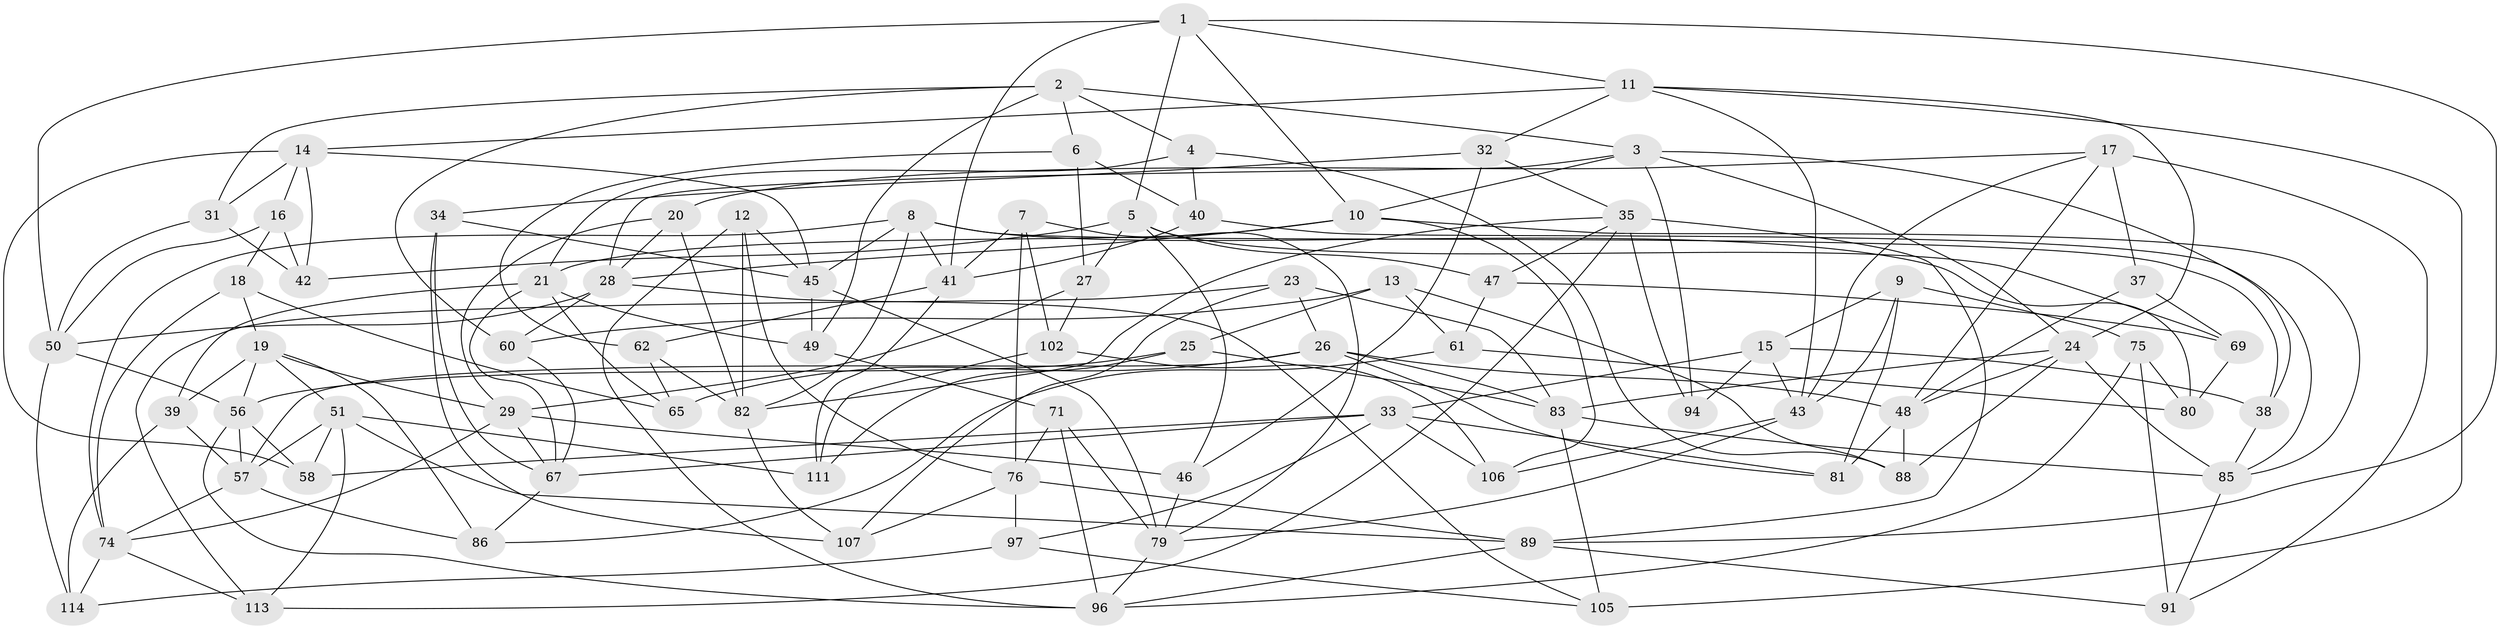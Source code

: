 // Generated by graph-tools (version 1.1) at 2025/24/03/03/25 07:24:28]
// undirected, 80 vertices, 193 edges
graph export_dot {
graph [start="1"]
  node [color=gray90,style=filled];
  1 [super="+22"];
  2 [super="+73"];
  3 [super="+99"];
  4;
  5 [super="+95"];
  6;
  7;
  8 [super="+36"];
  9;
  10 [super="+30"];
  11 [super="+77"];
  12;
  13;
  14 [super="+100"];
  15 [super="+104"];
  16;
  17 [super="+92"];
  18;
  19 [super="+108"];
  20;
  21 [super="+55"];
  23;
  24 [super="+64"];
  25;
  26 [super="+54"];
  27;
  28 [super="+44"];
  29 [super="+98"];
  31;
  32;
  33 [super="+52"];
  34;
  35 [super="+84"];
  37;
  38;
  39;
  40;
  41 [super="+78"];
  42;
  43 [super="+59"];
  45 [super="+66"];
  46;
  47;
  48 [super="+53"];
  49;
  50 [super="+63"];
  51 [super="+68"];
  56 [super="+72"];
  57 [super="+90"];
  58;
  60;
  61;
  62;
  65;
  67 [super="+70"];
  69;
  71;
  74 [super="+93"];
  75;
  76 [super="+110"];
  79 [super="+115"];
  80;
  81;
  82 [super="+101"];
  83 [super="+112"];
  85 [super="+87"];
  86;
  88;
  89 [super="+103"];
  91;
  94;
  96 [super="+109"];
  97;
  102;
  105;
  106;
  107;
  111;
  113;
  114;
  1 -- 89;
  1 -- 10;
  1 -- 50;
  1 -- 11;
  1 -- 41;
  1 -- 5;
  2 -- 6;
  2 -- 49;
  2 -- 60;
  2 -- 3;
  2 -- 4;
  2 -- 31;
  3 -- 94;
  3 -- 38;
  3 -- 10;
  3 -- 28;
  3 -- 24;
  4 -- 88;
  4 -- 40;
  4 -- 21;
  5 -- 46;
  5 -- 27;
  5 -- 47;
  5 -- 42;
  5 -- 69;
  6 -- 62;
  6 -- 27;
  6 -- 40;
  7 -- 76;
  7 -- 79;
  7 -- 102;
  7 -- 41;
  8 -- 80;
  8 -- 41;
  8 -- 38;
  8 -- 74;
  8 -- 45;
  8 -- 82;
  9 -- 75;
  9 -- 15;
  9 -- 81;
  9 -- 43;
  10 -- 21;
  10 -- 85;
  10 -- 28;
  10 -- 106;
  11 -- 32;
  11 -- 24;
  11 -- 43;
  11 -- 105;
  11 -- 14;
  12 -- 45;
  12 -- 76;
  12 -- 82;
  12 -- 96;
  13 -- 88;
  13 -- 25;
  13 -- 61;
  13 -- 60;
  14 -- 16;
  14 -- 42;
  14 -- 58;
  14 -- 45;
  14 -- 31;
  15 -- 94 [weight=2];
  15 -- 38;
  15 -- 33;
  15 -- 43;
  16 -- 42;
  16 -- 50;
  16 -- 18;
  17 -- 20;
  17 -- 48;
  17 -- 37 [weight=2];
  17 -- 91;
  17 -- 43;
  18 -- 65;
  18 -- 19;
  18 -- 74;
  19 -- 39;
  19 -- 56;
  19 -- 29;
  19 -- 86;
  19 -- 51;
  20 -- 29;
  20 -- 28;
  20 -- 82;
  21 -- 65;
  21 -- 49;
  21 -- 67;
  21 -- 39;
  23 -- 113;
  23 -- 107;
  23 -- 26;
  23 -- 83;
  24 -- 83;
  24 -- 88;
  24 -- 48;
  24 -- 85;
  25 -- 83;
  25 -- 111;
  25 -- 56;
  26 -- 57;
  26 -- 48;
  26 -- 81;
  26 -- 65;
  26 -- 83;
  27 -- 102;
  27 -- 29;
  28 -- 105;
  28 -- 60;
  28 -- 50;
  29 -- 74;
  29 -- 46;
  29 -- 67;
  31 -- 50;
  31 -- 42;
  32 -- 46;
  32 -- 34;
  32 -- 35;
  33 -- 58;
  33 -- 106;
  33 -- 97;
  33 -- 81;
  33 -- 67;
  34 -- 45;
  34 -- 107;
  34 -- 67;
  35 -- 94;
  35 -- 89;
  35 -- 113;
  35 -- 82;
  35 -- 47;
  37 -- 69;
  37 -- 48;
  38 -- 85;
  39 -- 114;
  39 -- 57;
  40 -- 85;
  40 -- 41;
  41 -- 111;
  41 -- 62;
  43 -- 106;
  43 -- 79;
  45 -- 79;
  45 -- 49;
  46 -- 79;
  47 -- 61;
  47 -- 69;
  48 -- 81;
  48 -- 88;
  49 -- 71;
  50 -- 56;
  50 -- 114;
  51 -- 111;
  51 -- 113;
  51 -- 89;
  51 -- 58;
  51 -- 57;
  56 -- 57;
  56 -- 58;
  56 -- 96;
  57 -- 86;
  57 -- 74;
  60 -- 67;
  61 -- 86;
  61 -- 80;
  62 -- 65;
  62 -- 82;
  67 -- 86;
  69 -- 80;
  71 -- 96;
  71 -- 76;
  71 -- 79;
  74 -- 114;
  74 -- 113;
  75 -- 96;
  75 -- 80;
  75 -- 91;
  76 -- 107;
  76 -- 89;
  76 -- 97;
  79 -- 96;
  82 -- 107;
  83 -- 85;
  83 -- 105;
  85 -- 91;
  89 -- 96;
  89 -- 91;
  97 -- 114;
  97 -- 105;
  102 -- 106;
  102 -- 111;
}
